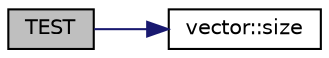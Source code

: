 digraph "TEST"
{
 // LATEX_PDF_SIZE
  edge [fontname="Helvetica",fontsize="10",labelfontname="Helvetica",labelfontsize="10"];
  node [fontname="Helvetica",fontsize="10",shape=record];
  rankdir="LR";
  Node57 [label="TEST",height=0.2,width=0.4,color="black", fillcolor="grey75", style="filled", fontcolor="black",tooltip=" "];
  Node57 -> Node58 [color="midnightblue",fontsize="10",style="solid",fontname="Helvetica"];
  Node58 [label="vector::size",height=0.2,width=0.4,color="black", fillcolor="white", style="filled",URL="$classvector.html#a9120cf31751788694dff60ce600849c8",tooltip="Returns the number of elements in the vector."];
}
